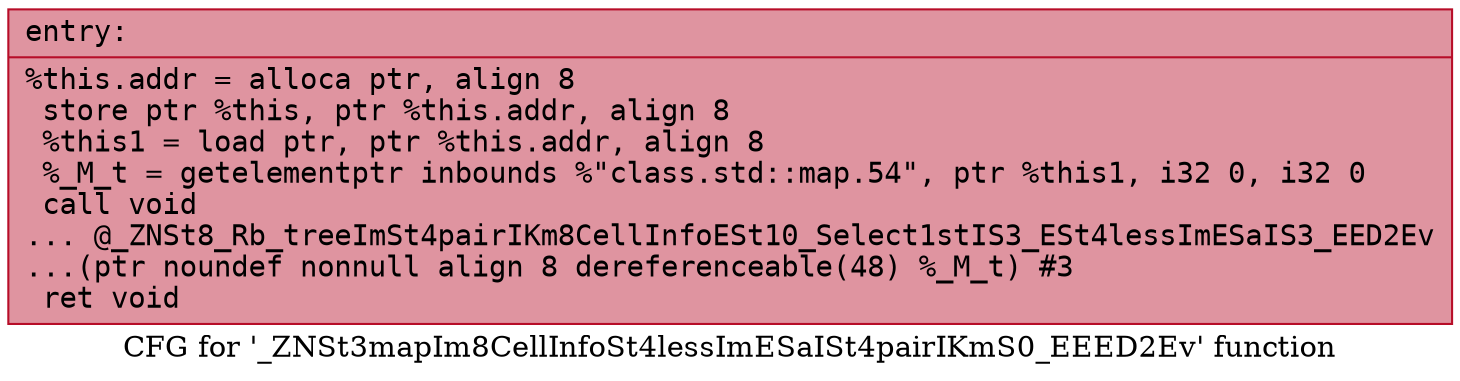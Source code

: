 digraph "CFG for '_ZNSt3mapIm8CellInfoSt4lessImESaISt4pairIKmS0_EEED2Ev' function" {
	label="CFG for '_ZNSt3mapIm8CellInfoSt4lessImESaISt4pairIKmS0_EEED2Ev' function";

	Node0x55dab484a3a0 [shape=record,color="#b70d28ff", style=filled, fillcolor="#b70d2870" fontname="Courier",label="{entry:\l|  %this.addr = alloca ptr, align 8\l  store ptr %this, ptr %this.addr, align 8\l  %this1 = load ptr, ptr %this.addr, align 8\l  %_M_t = getelementptr inbounds %\"class.std::map.54\", ptr %this1, i32 0, i32 0\l  call void\l... @_ZNSt8_Rb_treeImSt4pairIKm8CellInfoESt10_Select1stIS3_ESt4lessImESaIS3_EED2Ev\l...(ptr noundef nonnull align 8 dereferenceable(48) %_M_t) #3\l  ret void\l}"];
}
